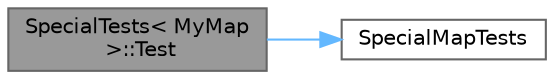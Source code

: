 digraph "SpecialTests&lt; MyMap &gt;::Test"
{
 // LATEX_PDF_SIZE
  bgcolor="transparent";
  edge [fontname=Helvetica,fontsize=10,labelfontname=Helvetica,labelfontsize=10];
  node [fontname=Helvetica,fontsize=10,shape=box,height=0.2,width=0.4];
  rankdir="LR";
  Node1 [id="Node000001",label="SpecialTests\< MyMap\l \>::Test",height=0.2,width=0.4,color="gray40", fillcolor="grey60", style="filled", fontcolor="black",tooltip=" "];
  Node1 -> Node2 [id="edge1_Node000001_Node000002",color="steelblue1",style="solid",tooltip=" "];
  Node2 [id="Node000002",label="SpecialMapTests",height=0.2,width=0.4,color="grey40", fillcolor="white", style="filled",URL="$test__concurrent__associative__common_8h.html#a84b82f7b453948107385ac6d86fc14ba",tooltip=" "];
}
